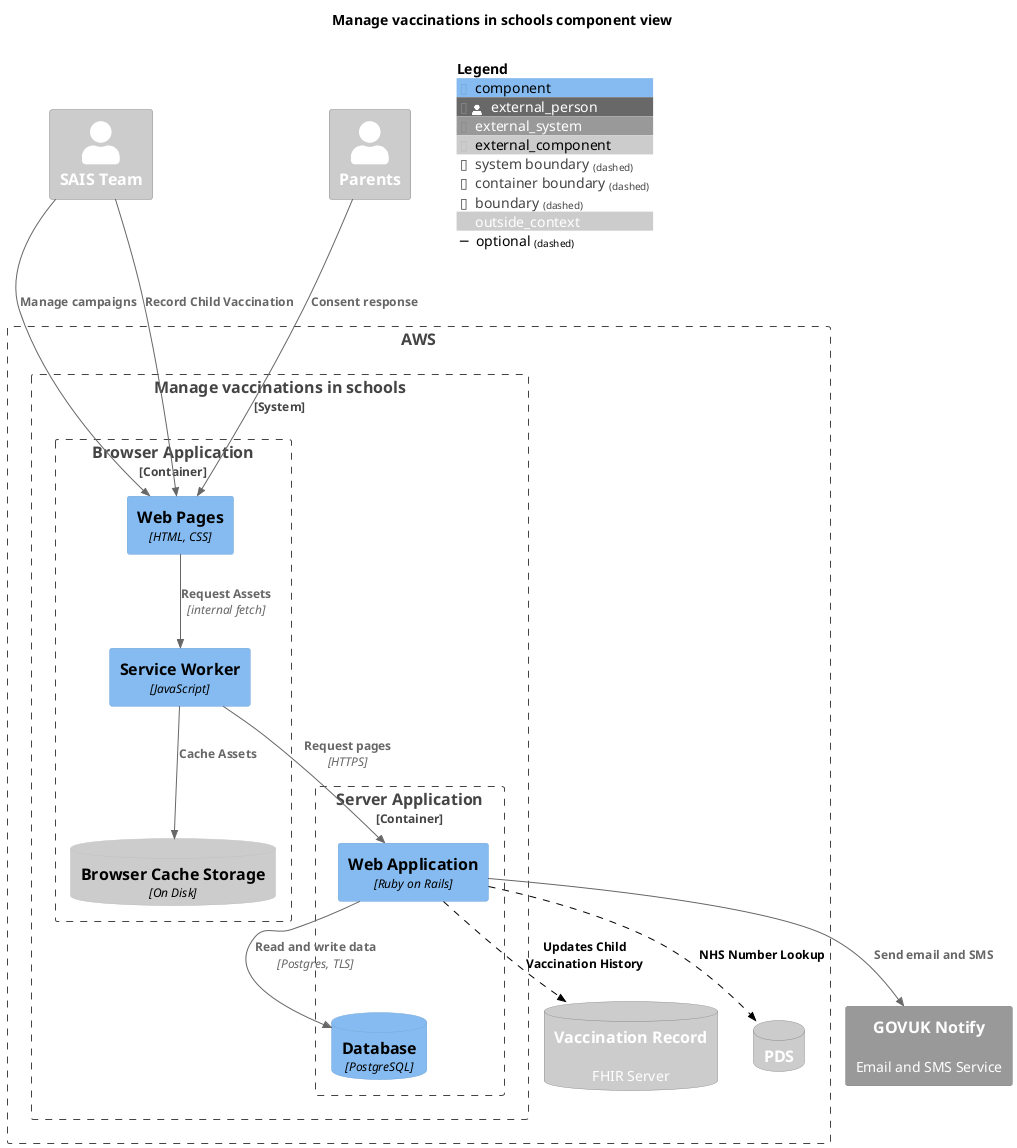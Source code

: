 @startuml

!include <C4/C4_Component.puml>

LAYOUT_TOP_DOWN()

title "Manage vaccinations in schools component view"

AddElementTag("outside_context", $bgColor="#CCC", $fontColor="#FFF")

Person_Ext(sais, "SAIS Team", $tags="outside_context")
Person_Ext(parents, "Parents", $tags="outside_context")

Boundary(aws, "AWS") {
  System_Boundary(manage, "Manage vaccinations in schools", "") {
    Container_Boundary(browser, "Browser Application", "JavaScript") {
      Component(pages, "Web Pages", "HTML, CSS")
      Component(serviceWorker, "Service Worker", "JavaScript")
      ComponentDb_Ext(cacheStorage, "Browser Cache Storage", "On Disk")
    }
    Container_Boundary(server, "Server Application", "Ruby on Rails") {
      Component(webapp, "Web Application", "Ruby on Rails")
      ComponentDb(database, "Database", "PostgreSQL")
    }
  }

  SystemDb_Ext(vaccineRecord, "Vaccination Record", "FHIR Server")
  SystemDb_Ext(pds, "PDS", "")
}

System_Ext(govukNotify, "GOVUK Notify", "Email and SMS Service")
SystemDb_Ext(vaccineRecord, "Vaccination Record", "FHIR Server", $tags="outside_context")
SystemDb_Ext(pds, "PDS", "", $tags="outside_context")

AddRelTag("optional", $textColor="black", $lineColor="black", $lineStyle="dashed")

Rel(sais, pages, "Manage campaigns")
Rel(sais, pages, "Record Child Vaccination")
Rel(parents, pages, "Consent response")
Rel(pages, serviceWorker, "Request Assets", "internal fetch")
Rel(serviceWorker, cacheStorage, "Cache Assets")
Rel(serviceWorker, webapp, "Request pages", "HTTPS")
Rel(webapp, database, "Read and write data", "Postgres, TLS")
Rel(webapp, govukNotify, "Send email and SMS")
Rel(webapp, vaccineRecord, "Updates Child Vaccination History", $tags="optional")
Rel(webapp, pds, "NHS Number Lookup", $tags="optional")


SHOW_FLOATING_LEGEND()

@enduml
